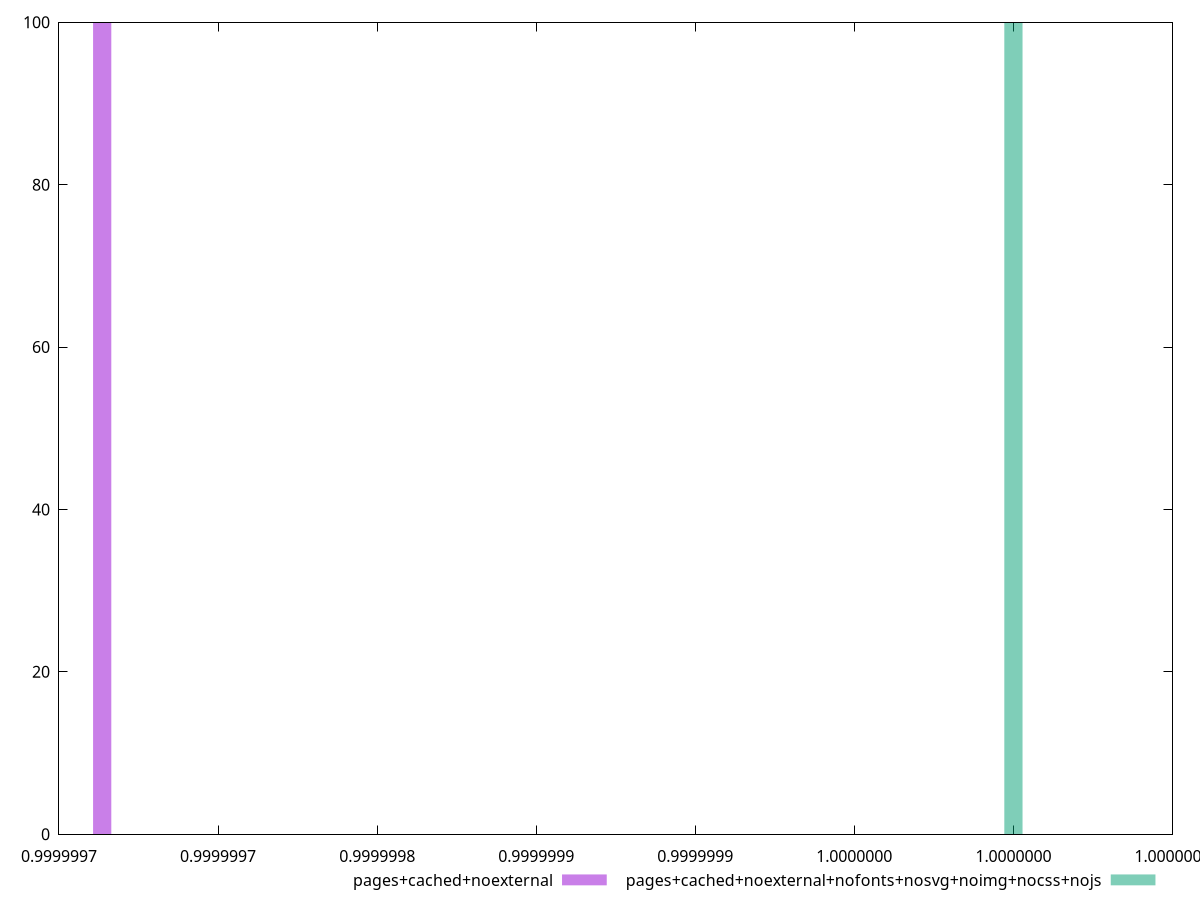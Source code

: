 $_pagesCachedNoexternal <<EOF
0.9999997135746175 100
EOF
$_pagesCachedNoexternalNofontsNosvgNoimgNocssNojs <<EOF
0.9999999999999791 100
EOF
set key outside below
set terminal pngcairo
set output "report_00004_2020-11-02T20-21-41.718Z/dom-size/dom-size_pages+cached+noexternal_pages+cached+noexternal+nofonts+nosvg+noimg+nocss+nojs+hist.png"
set boxwidth 5.728507233015989e-9
set style fill transparent solid 0.5 noborder
set yrange [0:100]
plot $_pagesCachedNoexternal title "pages+cached+noexternal" with boxes ,$_pagesCachedNoexternalNofontsNosvgNoimgNocssNojs title "pages+cached+noexternal+nofonts+nosvg+noimg+nocss+nojs" with boxes ,